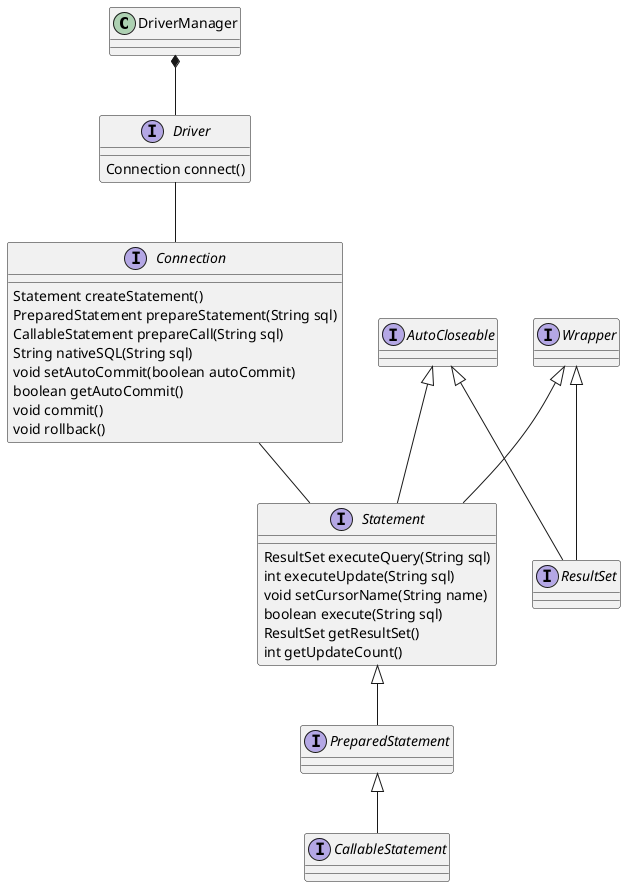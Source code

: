 @startuml
'https://plantuml.com/class-diagram

class DriverManager {
}

interface Driver {
Connection connect()
}

interface Connection {
Statement createStatement()
PreparedStatement prepareStatement(String sql)
CallableStatement prepareCall(String sql)
String nativeSQL(String sql)
void setAutoCommit(boolean autoCommit)
boolean getAutoCommit()
void commit()
void rollback()
}

interface Statement extends Wrapper, AutoCloseable {
    ResultSet executeQuery(String sql)
    int executeUpdate(String sql)
    void setCursorName(String name)
    boolean execute(String sql)
    ResultSet getResultSet()
    int getUpdateCount()
}

interface PreparedStatement extends Statement {
}

interface CallableStatement extends PreparedStatement {
}

interface ResultSet extends Wrapper, AutoCloseable {
}
Driver -- Connection

DriverManager *-- Driver

Connection -- Statement

@enduml